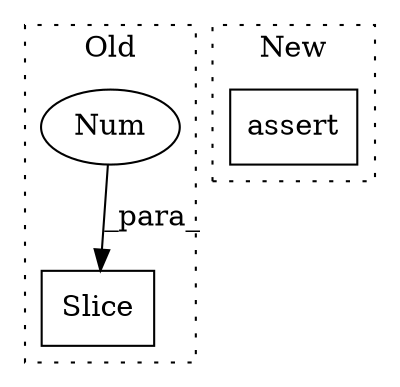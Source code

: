 digraph G {
subgraph cluster0 {
1 [label="Slice" a="80" s="7695" l="3" shape="box"];
3 [label="Num" a="76" s="7696" l="2" shape="ellipse"];
label = "Old";
style="dotted";
}
subgraph cluster1 {
2 [label="assert" a="65" s="6972" l="7" shape="box"];
label = "New";
style="dotted";
}
3 -> 1 [label="_para_"];
}